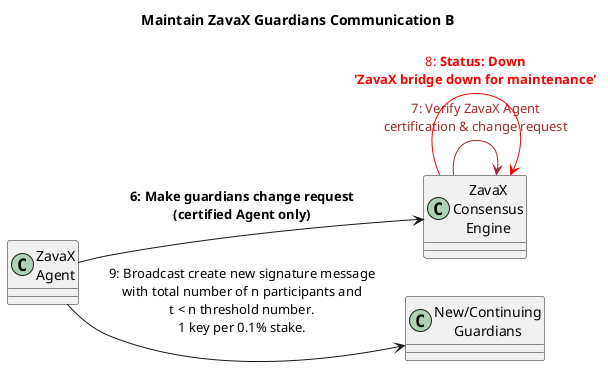 @startuml
left to right direction
title Maintain ZavaX Guardians Communication B

class "ZavaX\nAgent" as ZA
class "ZavaX\nConsensus\nEngine" as ZCE
class "New/Continuing\nGuardians" as NV

ZA -down-> ZCE : **6: Make guardians change request**\n**(certified Agent only)**
ZCE -down-> ZCE #brown : <color:brown>7: Verify ZavaX Agent\n<color:brown>certification & change request
ZCE -down-> ZCE #red : <color:red>8: **Status: Down**\n<color:red>**'ZavaX bridge down for maintenance'**
ZA -down-> NV : 9: Broadcast create new signature message\nwith total number of n participants and\nt < n threshold number.\n1 key per 0.1% stake.

@enduml